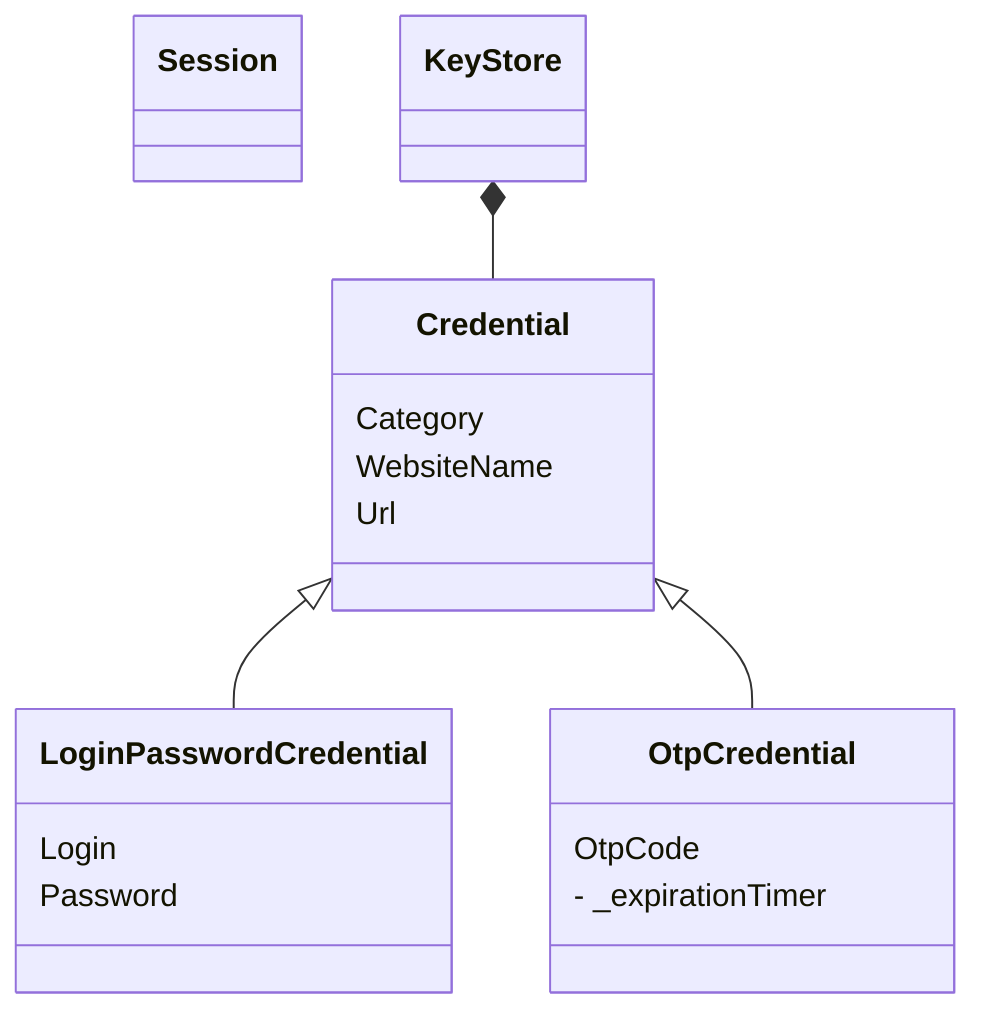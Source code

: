 classDiagram
class Session
class KeyStore
class Credential{
    Category
    WebsiteName
    Url
}
class LoginPasswordCredential{
    Login
    Password
}
class OtpCredential{
    OtpCode
    - _expirationTimer
}
Credential <|-- LoginPasswordCredential
Credential <|-- OtpCredential
KeyStore *-- Credential